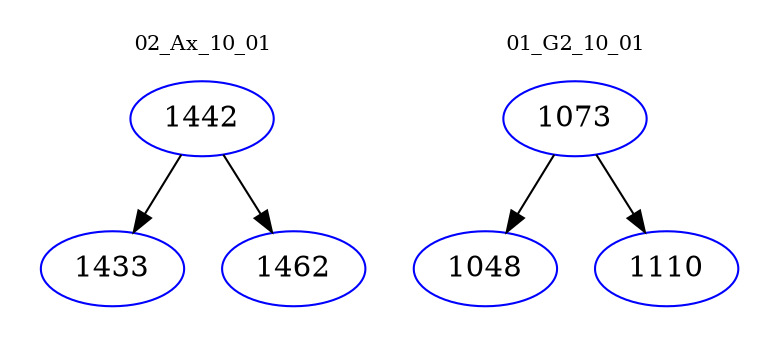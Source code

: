 digraph{
subgraph cluster_0 {
color = white
label = "02_Ax_10_01";
fontsize=10;
T0_1442 [label="1442", color="blue"]
T0_1442 -> T0_1433 [color="black"]
T0_1433 [label="1433", color="blue"]
T0_1442 -> T0_1462 [color="black"]
T0_1462 [label="1462", color="blue"]
}
subgraph cluster_1 {
color = white
label = "01_G2_10_01";
fontsize=10;
T1_1073 [label="1073", color="blue"]
T1_1073 -> T1_1048 [color="black"]
T1_1048 [label="1048", color="blue"]
T1_1073 -> T1_1110 [color="black"]
T1_1110 [label="1110", color="blue"]
}
}
